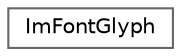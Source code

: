 digraph "Graphical Class Hierarchy"
{
 // LATEX_PDF_SIZE
  bgcolor="transparent";
  edge [fontname=Helvetica,fontsize=10,labelfontname=Helvetica,labelfontsize=10];
  node [fontname=Helvetica,fontsize=10,shape=box,height=0.2,width=0.4];
  rankdir="LR";
  Node0 [id="Node000000",label="ImFontGlyph",height=0.2,width=0.4,color="grey40", fillcolor="white", style="filled",URL="$struct_im_font_glyph.html",tooltip=" "];
}
